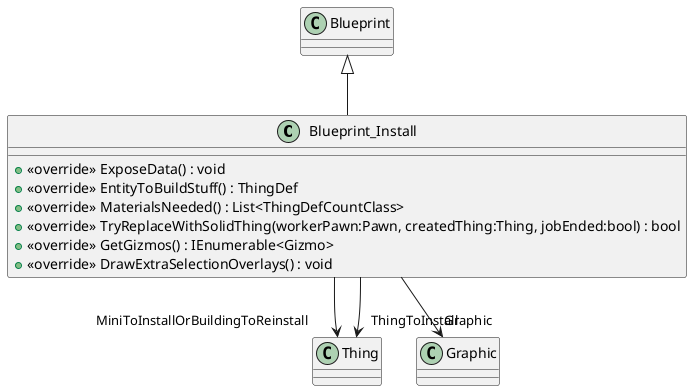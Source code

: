 @startuml
class Blueprint_Install {
    + <<override>> ExposeData() : void
    + <<override>> EntityToBuildStuff() : ThingDef
    + <<override>> MaterialsNeeded() : List<ThingDefCountClass>
    + <<override>> TryReplaceWithSolidThing(workerPawn:Pawn, createdThing:Thing, jobEnded:bool) : bool
    + <<override>> GetGizmos() : IEnumerable<Gizmo>
    + <<override>> DrawExtraSelectionOverlays() : void
}
Blueprint <|-- Blueprint_Install
Blueprint_Install --> "MiniToInstallOrBuildingToReinstall" Thing
Blueprint_Install --> "ThingToInstall" Thing
Blueprint_Install --> "Graphic" Graphic
@enduml
